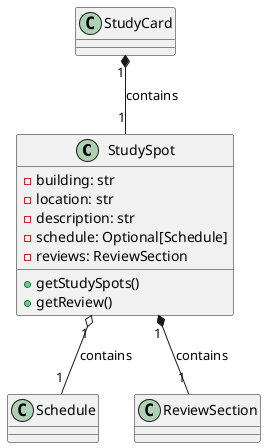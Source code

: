 @startuml StudySpot

class StudySpot {
    -building: str
    -location: str
    -description: str
    -schedule: Optional[Schedule]
    -reviews: ReviewSection

    + getStudySpots()
    + getReview()
}

StudySpot "1" o-- "1" Schedule : contains
StudySpot "1" *-- "1" ReviewSection : contains
StudyCard "1" *-- "1" StudySpot : contains



@enduml